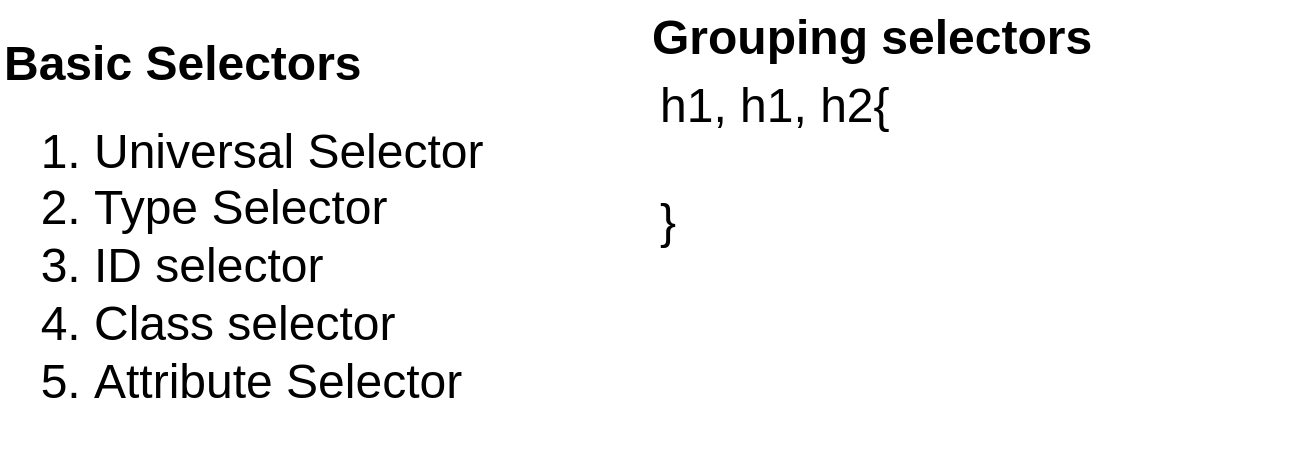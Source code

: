 <mxfile version="15.8.6" type="device"><diagram id="056tmgoPJR0QHVrZzDWh" name="Page-1"><mxGraphModel dx="2302" dy="1359" grid="0" gridSize="10" guides="1" tooltips="1" connect="1" arrows="1" fold="1" page="0" pageScale="1" pageWidth="827" pageHeight="1169" background="none" math="0" shadow="0"><root><mxCell id="0"/><mxCell id="1" parent="0"/><mxCell id="WZ797We6pvGkZ1isAL9a-1" value="Basic Selectors" style="text;html=1;strokeColor=none;fillColor=none;align=left;verticalAlign=middle;whiteSpace=wrap;rounded=0;fontStyle=1;fontSize=24;" parent="1" vertex="1"><mxGeometry x="-881" y="-427" width="200" height="37" as="geometry"/></mxCell><mxCell id="WZ797We6pvGkZ1isAL9a-2" value="&lt;ol&gt;&lt;li&gt;Universal Selector&lt;/li&gt;&lt;li&gt;Type Selector&lt;/li&gt;&lt;li&gt;ID selector&lt;/li&gt;&lt;li&gt;Class selector&lt;/li&gt;&lt;li&gt;Attribute Selector&lt;/li&gt;&lt;/ol&gt;" style="text;html=1;strokeColor=none;fillColor=none;align=left;verticalAlign=middle;whiteSpace=wrap;rounded=0;fontSize=24;" parent="1" vertex="1"><mxGeometry x="-876" y="-397" width="319" height="180" as="geometry"/></mxCell><mxCell id="0JmYgkJ_j7gXIecTi-V1-1" value="Grouping selectors" style="text;html=1;strokeColor=none;fillColor=none;align=left;verticalAlign=middle;whiteSpace=wrap;rounded=0;fontStyle=1;fontSize=24;" vertex="1" parent="1"><mxGeometry x="-557" y="-440" width="266" height="37" as="geometry"/></mxCell><mxCell id="0JmYgkJ_j7gXIecTi-V1-2" value="&lt;span&gt;h1, h1, h2{&lt;/span&gt;&lt;br&gt;&lt;span&gt;&lt;br&gt;}&lt;/span&gt;" style="text;html=1;strokeColor=none;fillColor=none;align=left;verticalAlign=middle;whiteSpace=wrap;rounded=0;fontSize=24;" vertex="1" parent="1"><mxGeometry x="-553" y="-395" width="319" height="73" as="geometry"/></mxCell></root></mxGraphModel></diagram></mxfile>